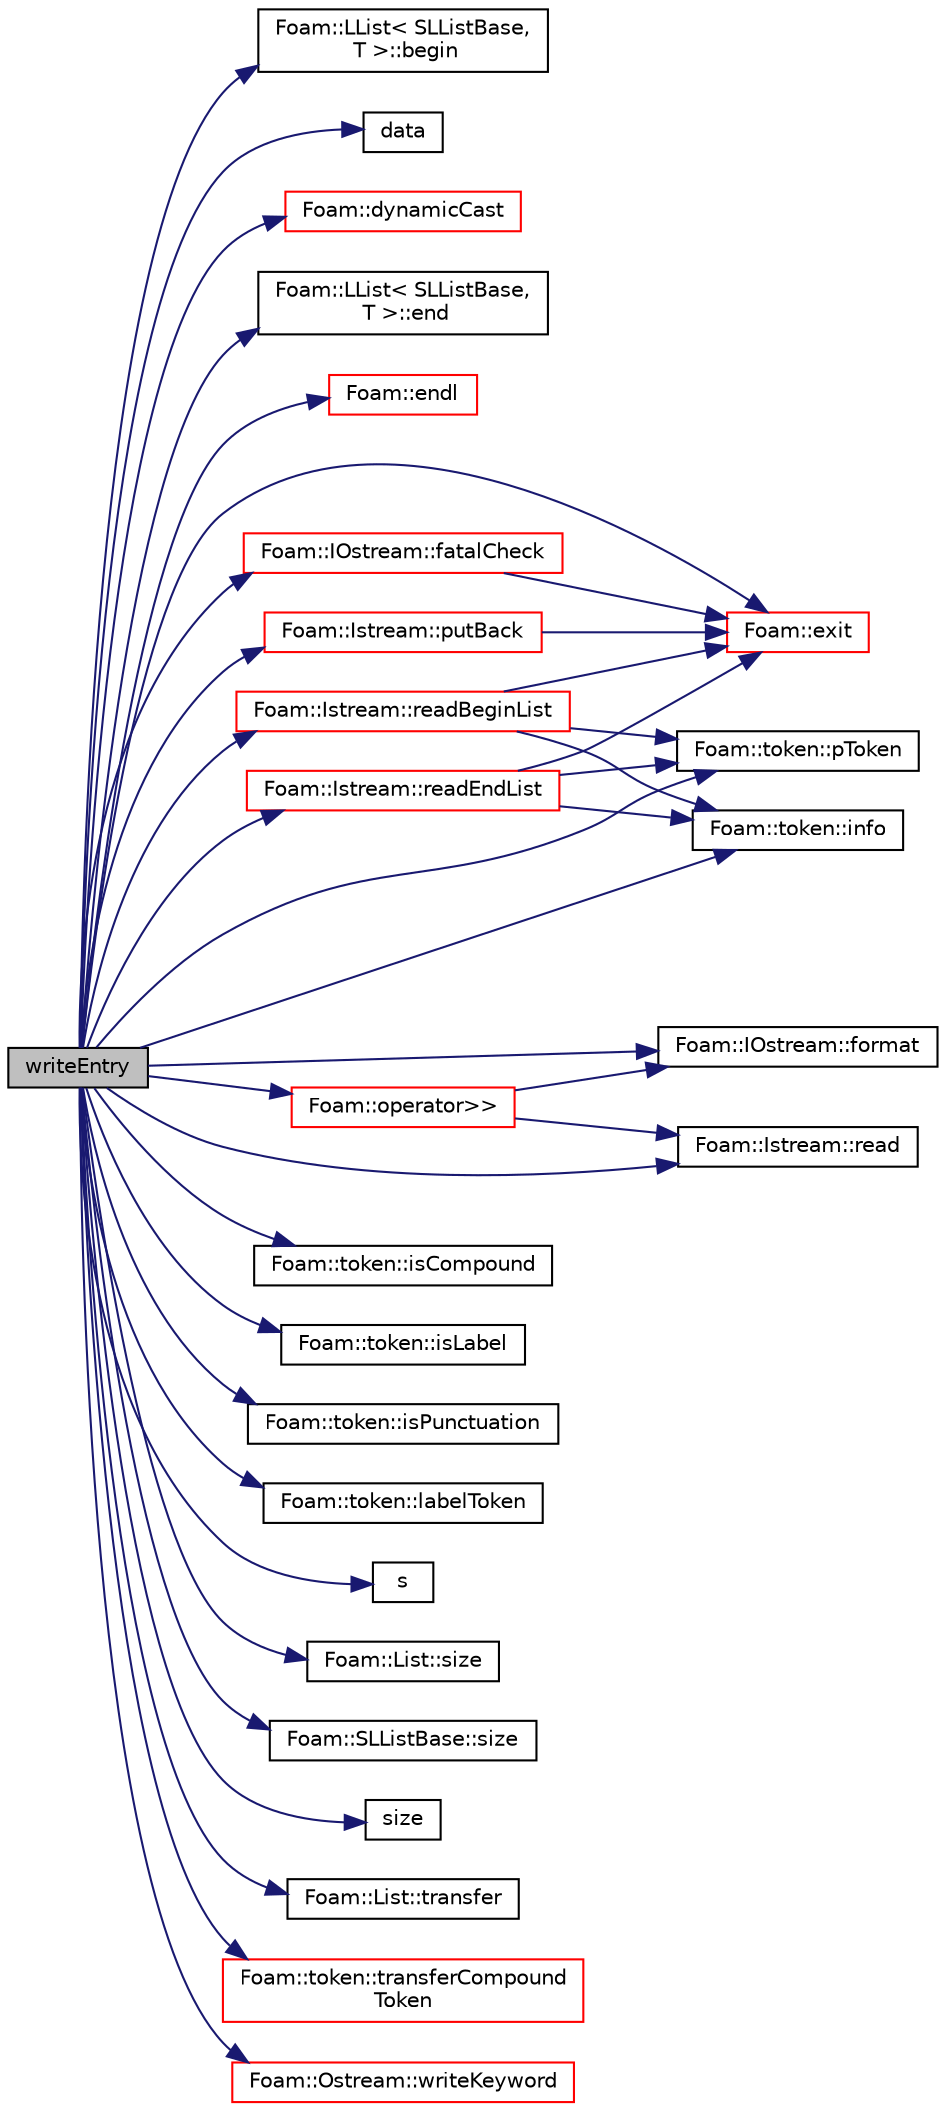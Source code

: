 digraph "writeEntry"
{
  bgcolor="transparent";
  edge [fontname="Helvetica",fontsize="10",labelfontname="Helvetica",labelfontsize="10"];
  node [fontname="Helvetica",fontsize="10",shape=record];
  rankdir="LR";
  Node1 [label="writeEntry",height=0.2,width=0.4,color="black", fillcolor="grey75", style="filled", fontcolor="black"];
  Node1 -> Node2 [color="midnightblue",fontsize="10",style="solid",fontname="Helvetica"];
  Node2 [label="Foam::LList\< SLListBase,\l T \>::begin",height=0.2,width=0.4,color="black",URL="$a01404.html#ad69bd11391be1a1dba5c8202259664f8"];
  Node1 -> Node3 [color="midnightblue",fontsize="10",style="solid",fontname="Helvetica"];
  Node3 [label="data",height=0.2,width=0.4,color="black",URL="$a02847.html#adc1e16b293a89a9ccc9541058b5ca560",tooltip="Return a pointer to the first data element,. "];
  Node1 -> Node4 [color="midnightblue",fontsize="10",style="solid",fontname="Helvetica"];
  Node4 [label="Foam::dynamicCast",height=0.2,width=0.4,color="red",URL="$a10909.html#a5d9c8e7cf9ff4a4e1cbe3b89b26525dd",tooltip="Reference type cast template function,. "];
  Node1 -> Node5 [color="midnightblue",fontsize="10",style="solid",fontname="Helvetica"];
  Node5 [label="Foam::LList\< SLListBase,\l T \>::end",height=0.2,width=0.4,color="black",URL="$a01404.html#a8c02327283a4fc936eae31f08ff9ff02"];
  Node1 -> Node6 [color="midnightblue",fontsize="10",style="solid",fontname="Helvetica"];
  Node6 [label="Foam::endl",height=0.2,width=0.4,color="red",URL="$a10909.html#a2db8fe02a0d3909e9351bb4275b23ce4",tooltip="Add newline and flush stream. "];
  Node1 -> Node7 [color="midnightblue",fontsize="10",style="solid",fontname="Helvetica"];
  Node7 [label="Foam::exit",height=0.2,width=0.4,color="red",URL="$a10909.html#a06ca7250d8e89caf05243ec094843642"];
  Node1 -> Node8 [color="midnightblue",fontsize="10",style="solid",fontname="Helvetica"];
  Node8 [label="Foam::IOstream::fatalCheck",height=0.2,width=0.4,color="red",URL="$a01209.html#a5db784ce6d8cb9b7ba80a59c7eeec604",tooltip="Check IOstream status for given operation. "];
  Node8 -> Node7 [color="midnightblue",fontsize="10",style="solid",fontname="Helvetica"];
  Node1 -> Node9 [color="midnightblue",fontsize="10",style="solid",fontname="Helvetica"];
  Node9 [label="Foam::IOstream::format",height=0.2,width=0.4,color="black",URL="$a01209.html#a1e2dd3d90088c6d1ed0a27bd75d814fb",tooltip="Return current stream format. "];
  Node1 -> Node10 [color="midnightblue",fontsize="10",style="solid",fontname="Helvetica"];
  Node10 [label="Foam::token::info",height=0.2,width=0.4,color="black",URL="$a02713.html#a149cd2aba34f4fae37e055aae625c957",tooltip="Return info proxy. "];
  Node1 -> Node11 [color="midnightblue",fontsize="10",style="solid",fontname="Helvetica"];
  Node11 [label="Foam::token::isCompound",height=0.2,width=0.4,color="black",URL="$a02713.html#a4e82e004fb0385f97e239d6bf152bcbb"];
  Node1 -> Node12 [color="midnightblue",fontsize="10",style="solid",fontname="Helvetica"];
  Node12 [label="Foam::token::isLabel",height=0.2,width=0.4,color="black",URL="$a02713.html#a24480ae8ea1111696cea4599dbf13a1c"];
  Node1 -> Node13 [color="midnightblue",fontsize="10",style="solid",fontname="Helvetica"];
  Node13 [label="Foam::token::isPunctuation",height=0.2,width=0.4,color="black",URL="$a02713.html#ad47cbb4da35a9c20d7ac8e070da68438"];
  Node1 -> Node14 [color="midnightblue",fontsize="10",style="solid",fontname="Helvetica"];
  Node14 [label="Foam::token::labelToken",height=0.2,width=0.4,color="black",URL="$a02713.html#a07ee6e599c547964668a4d59051dd02f"];
  Node1 -> Node15 [color="midnightblue",fontsize="10",style="solid",fontname="Helvetica"];
  Node15 [label="Foam::operator\>\>",height=0.2,width=0.4,color="red",URL="$a10909.html#a8f820f9741db3f951c0953dbad7db24a"];
  Node15 -> Node9 [color="midnightblue",fontsize="10",style="solid",fontname="Helvetica"];
  Node15 -> Node16 [color="midnightblue",fontsize="10",style="solid",fontname="Helvetica"];
  Node16 [label="Foam::Istream::read",height=0.2,width=0.4,color="black",URL="$a01223.html#a89057c9d9e24ba872ccb8546086498ec",tooltip="Return next token from stream. "];
  Node1 -> Node17 [color="midnightblue",fontsize="10",style="solid",fontname="Helvetica"];
  Node17 [label="Foam::token::pToken",height=0.2,width=0.4,color="black",URL="$a02713.html#a0f0803ca4021b80842e6c6464048165d"];
  Node1 -> Node18 [color="midnightblue",fontsize="10",style="solid",fontname="Helvetica"];
  Node18 [label="Foam::Istream::putBack",height=0.2,width=0.4,color="red",URL="$a01223.html#af22e503b062298eef54e360dfc06d0b4",tooltip="Put back token. "];
  Node18 -> Node7 [color="midnightblue",fontsize="10",style="solid",fontname="Helvetica"];
  Node1 -> Node16 [color="midnightblue",fontsize="10",style="solid",fontname="Helvetica"];
  Node1 -> Node19 [color="midnightblue",fontsize="10",style="solid",fontname="Helvetica"];
  Node19 [label="Foam::Istream::readBeginList",height=0.2,width=0.4,color="red",URL="$a01223.html#adb9b1a5ac1aacc94b9998439303acfa7"];
  Node19 -> Node7 [color="midnightblue",fontsize="10",style="solid",fontname="Helvetica"];
  Node19 -> Node10 [color="midnightblue",fontsize="10",style="solid",fontname="Helvetica"];
  Node19 -> Node17 [color="midnightblue",fontsize="10",style="solid",fontname="Helvetica"];
  Node1 -> Node20 [color="midnightblue",fontsize="10",style="solid",fontname="Helvetica"];
  Node20 [label="Foam::Istream::readEndList",height=0.2,width=0.4,color="red",URL="$a01223.html#a3fbb1d26a1c975ed5be8df0056c863dd"];
  Node20 -> Node7 [color="midnightblue",fontsize="10",style="solid",fontname="Helvetica"];
  Node20 -> Node10 [color="midnightblue",fontsize="10",style="solid",fontname="Helvetica"];
  Node20 -> Node17 [color="midnightblue",fontsize="10",style="solid",fontname="Helvetica"];
  Node1 -> Node21 [color="midnightblue",fontsize="10",style="solid",fontname="Helvetica"];
  Node21 [label="s",height=0.2,width=0.4,color="black",URL="$a04423.html#a6d6b99210a64ad23792eb7a3b0411c42"];
  Node1 -> Node22 [color="midnightblue",fontsize="10",style="solid",fontname="Helvetica"];
  Node22 [label="Foam::List::size",height=0.2,width=0.4,color="black",URL="$a01397.html#a8a5f6fa29bd4b500caf186f60245b384",tooltip="Override size to be inconsistent with allocated storage. "];
  Node1 -> Node23 [color="midnightblue",fontsize="10",style="solid",fontname="Helvetica"];
  Node23 [label="Foam::SLListBase::size",height=0.2,width=0.4,color="black",URL="$a02421.html#a723361dc2020160f5492e8fe2d09fa44",tooltip="Return number of elements in list. "];
  Node1 -> Node24 [color="midnightblue",fontsize="10",style="solid",fontname="Helvetica"];
  Node24 [label="size",height=0.2,width=0.4,color="black",URL="$a02847.html#a723361dc2020160f5492e8fe2d09fa44",tooltip="Return the number of elements in the UList. "];
  Node1 -> Node25 [color="midnightblue",fontsize="10",style="solid",fontname="Helvetica"];
  Node25 [label="Foam::List::transfer",height=0.2,width=0.4,color="black",URL="$a01397.html#a25ad1d2084d16b234b0cf91c07e832c0",tooltip="Transfer the contents of the argument List into this list. "];
  Node1 -> Node26 [color="midnightblue",fontsize="10",style="solid",fontname="Helvetica"];
  Node26 [label="Foam::token::transferCompound\lToken",height=0.2,width=0.4,color="red",URL="$a02713.html#a0c1918b2cb7f2ca53bfec41673d77bda"];
  Node1 -> Node27 [color="midnightblue",fontsize="10",style="solid",fontname="Helvetica"];
  Node27 [label="Foam::Ostream::writeKeyword",height=0.2,width=0.4,color="red",URL="$a01781.html#a3c58b2bb9174ea3c4a5fa58095d1290e",tooltip="Write the keyword followed by an appropriate indentation. "];
}
